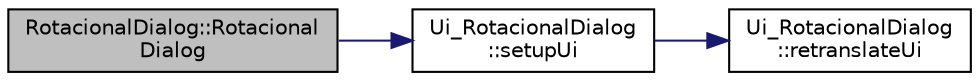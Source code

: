 digraph "RotacionalDialog::RotacionalDialog"
{
  edge [fontname="Helvetica",fontsize="10",labelfontname="Helvetica",labelfontsize="10"];
  node [fontname="Helvetica",fontsize="10",shape=record];
  rankdir="LR";
  Node1 [label="RotacionalDialog::Rotacional\lDialog",height=0.2,width=0.4,color="black", fillcolor="grey75", style="filled" fontcolor="black"];
  Node1 -> Node2 [color="midnightblue",fontsize="10",style="solid",fontname="Helvetica"];
  Node2 [label="Ui_RotacionalDialog\l::setupUi",height=0.2,width=0.4,color="black", fillcolor="white", style="filled",URL="$class_ui___rotacional_dialog.html#a8dbbda795fa35333f33609a41d5471cf"];
  Node2 -> Node3 [color="midnightblue",fontsize="10",style="solid",fontname="Helvetica"];
  Node3 [label="Ui_RotacionalDialog\l::retranslateUi",height=0.2,width=0.4,color="black", fillcolor="white", style="filled",URL="$class_ui___rotacional_dialog.html#a6c5858dae29f07195f087e59f6346e9e"];
}

